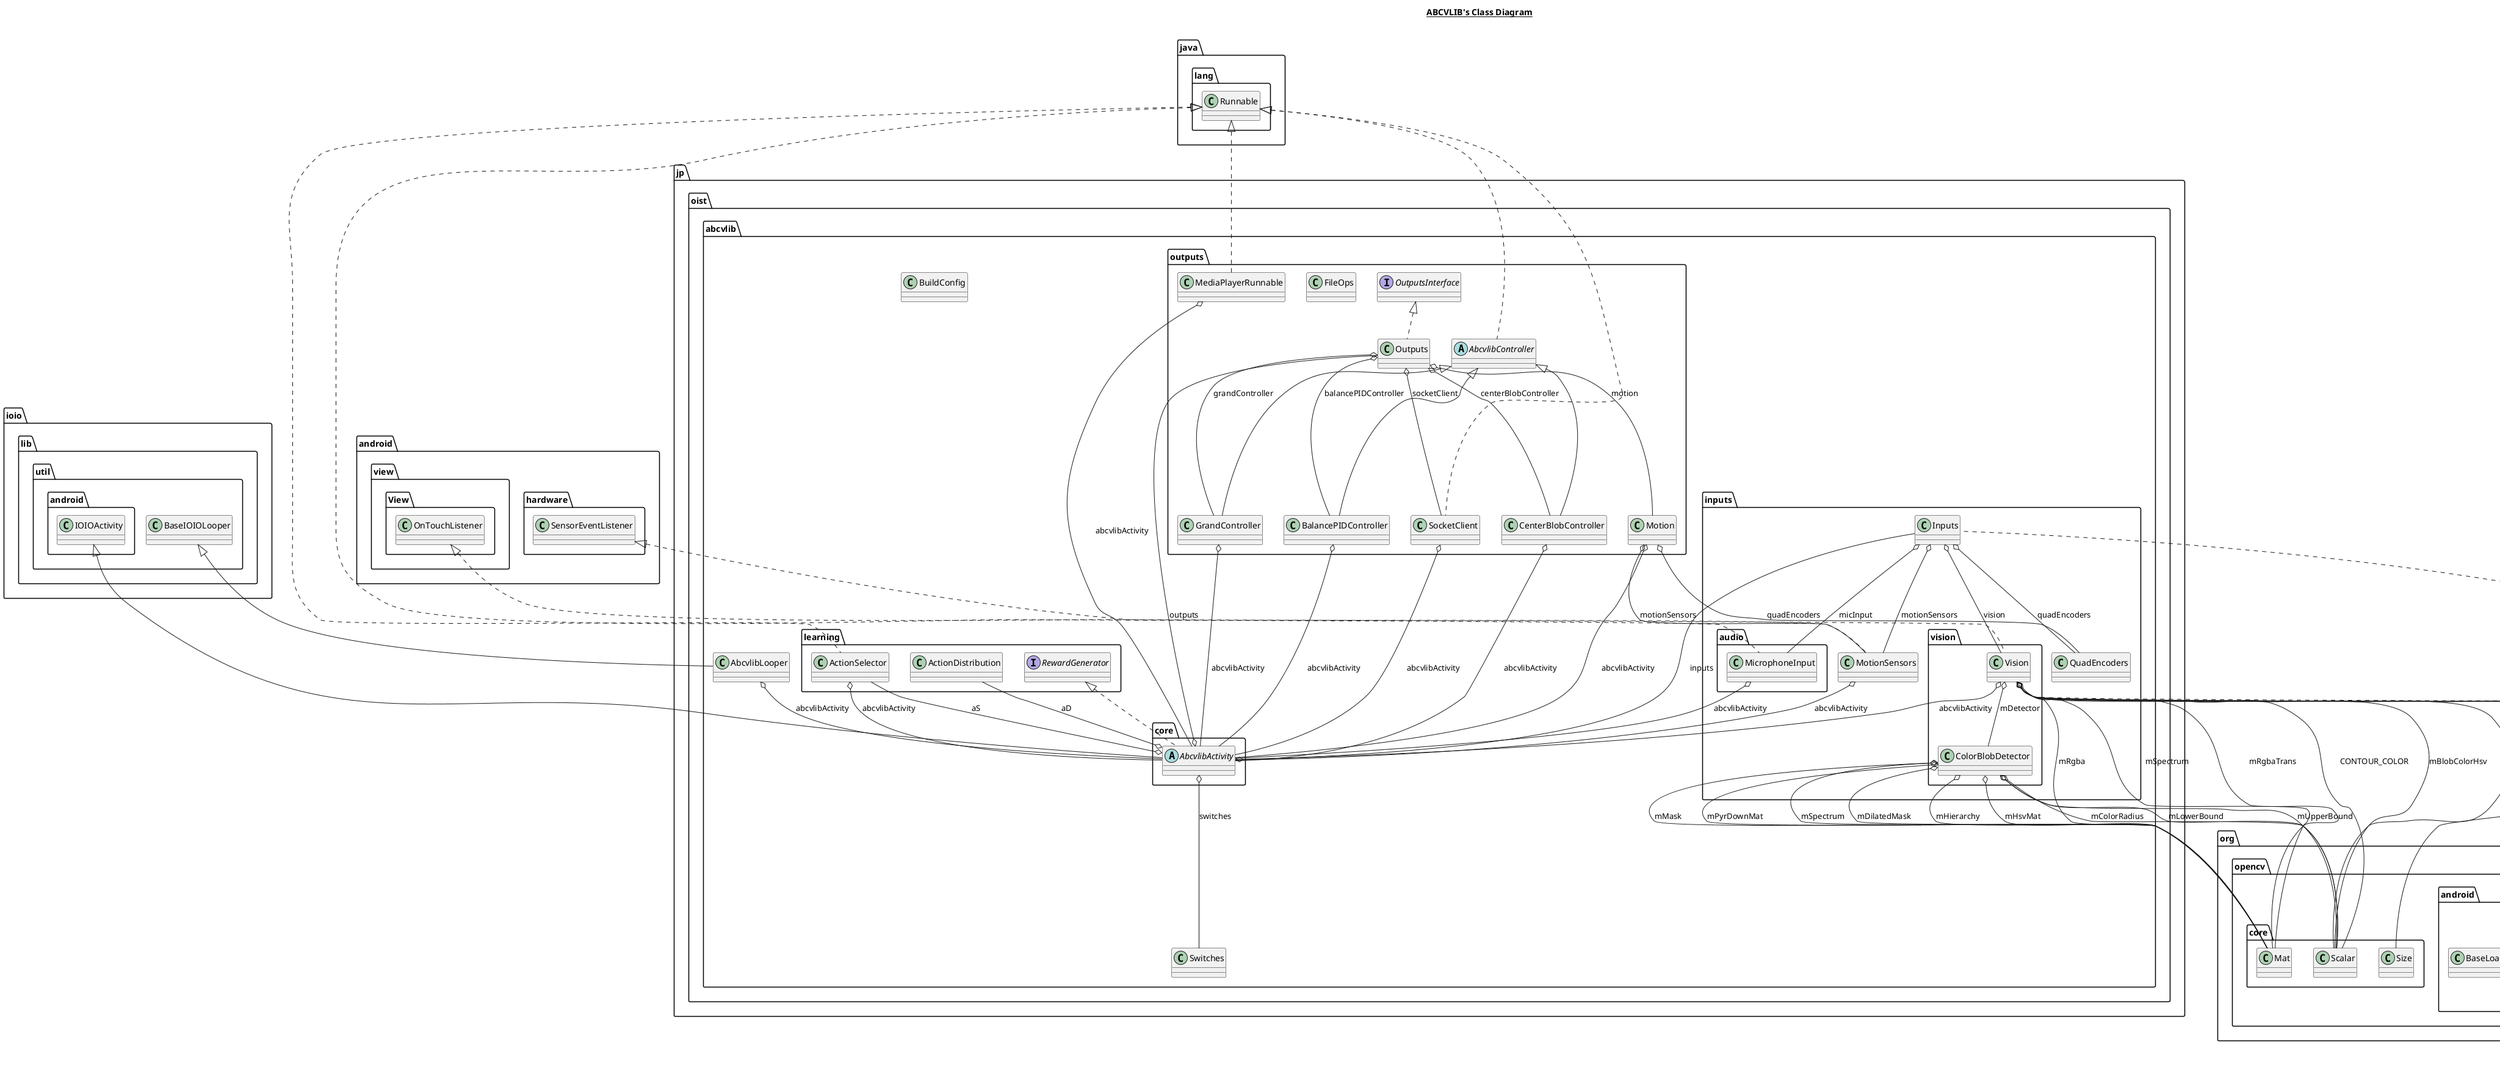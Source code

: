 @startuml

title __ABCVLIB's Class Diagram__\n

  namespace jp.oist.abcvlib {
    abstract class jp.oist.abcvlib.core.AbcvlibActivity {
    }
  }
  

  namespace jp.oist.abcvlib {
    class jp.oist.abcvlib.AbcvlibLooper {
    }
  }
  

  namespace jp.oist.abcvlib {
    class jp.oist.abcvlib.BuildConfig {
    }
  }
  

  namespace jp.oist.abcvlib {
    class jp.oist.abcvlib.Switches {
    }
  }
  

  namespace jp.oist.abcvlib {
    namespace inputs {
      class jp.oist.abcvlib.inputs.Inputs {
      }
    }
  }
  

  namespace jp.oist.abcvlib {
    namespace inputs {
      class jp.oist.abcvlib.inputs.MotionSensors {
      }
    }
  }
  

  namespace jp.oist.abcvlib {
    namespace inputs {
      class jp.oist.abcvlib.inputs.QuadEncoders {
      }
    }
  }
  

  namespace jp.oist.abcvlib {
    namespace inputs {
      namespace audio {
        class jp.oist.abcvlib.inputs.audio.MicrophoneInput {
        }
      }
    }
  }
  

  namespace jp.oist.abcvlib {
    namespace inputs {
      namespace vision {
        class jp.oist.abcvlib.inputs.vision.ColorBlobDetector {
        }
      }
    }
  }
  

  namespace jp.oist.abcvlib {
    namespace inputs {
      namespace vision {
        class jp.oist.abcvlib.inputs.vision.Vision {
        }
      }
    }
  }
  

  namespace jp.oist.abcvlib {
    namespace learning {
      class jp.oist.abcvlib.learning.ActionDistribution {
      }
    }
  }
  

  namespace jp.oist.abcvlib {
    namespace learning {
      class jp.oist.abcvlib.learning.ActionSelector {
      }
    }
  }
  

  namespace jp.oist.abcvlib {
    namespace learning {
      interface jp.oist.abcvlib.learning.RewardGenerator {
      }
    }
  }
  

  namespace jp.oist.abcvlib {
    namespace outputs {
      abstract class jp.oist.abcvlib.outputs.AbcvlibController {
      }
    }
  }
  

  namespace jp.oist.abcvlib {
    namespace outputs {
      class jp.oist.abcvlib.outputs.BalancePIDController {
      }
    }
  }
  

  namespace jp.oist.abcvlib {
    namespace outputs {
      class jp.oist.abcvlib.outputs.CenterBlobController {
      }
    }
  }
  

  namespace jp.oist.abcvlib {
    namespace outputs {
      class jp.oist.abcvlib.outputs.FileOps {
      }
    }
  }
  

  namespace jp.oist.abcvlib {
    namespace outputs {
      class jp.oist.abcvlib.outputs.GrandController {
      }
    }
  }
  

  namespace jp.oist.abcvlib {
    namespace outputs {
      class jp.oist.abcvlib.outputs.MediaPlayerRunnable {
      }
    }
  }
  

  namespace jp.oist.abcvlib {
    namespace outputs {
      class jp.oist.abcvlib.outputs.Motion {
      }
    }
  }
  

  namespace jp.oist.abcvlib {
    namespace outputs {
      class jp.oist.abcvlib.outputs.Outputs {
      }
    }
  }
  

  namespace jp.oist.abcvlib {
    namespace outputs {
      interface jp.oist.abcvlib.outputs.OutputsInterface {
      }
    }
  }
  

  namespace jp.oist.abcvlib {
    namespace outputs {
      class jp.oist.abcvlib.outputs.SocketClient {
      }
    }
  }
  

  jp.oist.abcvlib.core.AbcvlibActivity .up.|> jp.oist.abcvlib.learning.RewardGenerator
  jp.oist.abcvlib.core.AbcvlibActivity -up-|> ioio.lib.util.android.IOIOActivity
  jp.oist.abcvlib.core.AbcvlibActivity o-- jp.oist.abcvlib.learning.ActionDistribution : aD
  jp.oist.abcvlib.core.AbcvlibActivity o-- jp.oist.abcvlib.learning.ActionSelector : aS
  jp.oist.abcvlib.core.AbcvlibActivity o-- jp.oist.abcvlib.inputs.Inputs : inputs
  jp.oist.abcvlib.core.AbcvlibActivity o-- jp.oist.abcvlib.outputs.Outputs : outputs
  jp.oist.abcvlib.core.AbcvlibActivity o-- jp.oist.abcvlib.Switches : switches
  jp.oist.abcvlib.AbcvlibLooper -up-|> ioio.lib.util.BaseIOIOLooper
  jp.oist.abcvlib.AbcvlibLooper o-- jp.oist.abcvlib.core.AbcvlibActivity : abcvlibActivity
  jp.oist.abcvlib.inputs.Inputs .up.|> org.opencv.android.CameraBridgeViewBase.CvCameraViewListener2
  jp.oist.abcvlib.inputs.Inputs o-- jp.oist.abcvlib.inputs.audio.MicrophoneInput : micInput
  jp.oist.abcvlib.inputs.Inputs o-- jp.oist.abcvlib.inputs.MotionSensors : motionSensors
  jp.oist.abcvlib.inputs.Inputs o-- jp.oist.abcvlib.inputs.QuadEncoders : quadEncoders
  jp.oist.abcvlib.inputs.Inputs o-- jp.oist.abcvlib.inputs.vision.Vision : vision
  jp.oist.abcvlib.inputs.MotionSensors .up.|> android.hardware.SensorEventListener
  jp.oist.abcvlib.inputs.MotionSensors o-- jp.oist.abcvlib.core.AbcvlibActivity : abcvlibActivity
  jp.oist.abcvlib.inputs.audio.MicrophoneInput .up.|> java.lang.Runnable
  jp.oist.abcvlib.inputs.audio.MicrophoneInput o-- jp.oist.abcvlib.core.AbcvlibActivity : abcvlibActivity
  jp.oist.abcvlib.inputs.vision.ColorBlobDetector o-- org.opencv.core.Mat : mDilatedMask
  jp.oist.abcvlib.inputs.vision.ColorBlobDetector o-- org.opencv.core.Mat : mHierarchy
  jp.oist.abcvlib.inputs.vision.ColorBlobDetector o-- org.opencv.core.Mat : mHsvMat
  jp.oist.abcvlib.inputs.vision.ColorBlobDetector o-- org.opencv.core.Mat : mMask
  jp.oist.abcvlib.inputs.vision.ColorBlobDetector o-- org.opencv.core.Mat : mPyrDownMat
  jp.oist.abcvlib.inputs.vision.ColorBlobDetector o-- org.opencv.core.Scalar : mColorRadius
  jp.oist.abcvlib.inputs.vision.ColorBlobDetector o-- org.opencv.core.Scalar : mLowerBound
  jp.oist.abcvlib.inputs.vision.ColorBlobDetector o-- org.opencv.core.Mat : mSpectrum
  jp.oist.abcvlib.inputs.vision.ColorBlobDetector o-- org.opencv.core.Scalar : mUpperBound
  jp.oist.abcvlib.inputs.vision.Vision .up.|> android.view.View.OnTouchListener
  jp.oist.abcvlib.inputs.vision.Vision .up.|> org.opencv.android.CameraBridgeViewBase.CvCameraViewListener2
  jp.oist.abcvlib.inputs.vision.Vision o-- org.opencv.android.CameraBridgeViewBase : mOpenCvCameraView
  jp.oist.abcvlib.inputs.vision.Vision o-- org.opencv.core.Mat : mRgba
  jp.oist.abcvlib.inputs.vision.Vision o-- org.opencv.core.Mat : mRgbaTrans
  jp.oist.abcvlib.inputs.vision.Vision o-- org.opencv.core.Scalar : CONTOUR_COLOR
  jp.oist.abcvlib.inputs.vision.Vision o-- org.opencv.core.Size : SPECTRUM_SIZE
  jp.oist.abcvlib.inputs.vision.Vision o-- org.opencv.core.Scalar : mBlobColorHsv
  jp.oist.abcvlib.inputs.vision.Vision o-- org.opencv.core.Scalar : mBlobColorRgba
  jp.oist.abcvlib.inputs.vision.Vision o-- jp.oist.abcvlib.inputs.vision.ColorBlobDetector : mDetector
  jp.oist.abcvlib.inputs.vision.Vision o-- org.opencv.core.Mat : mSpectrum
  jp.oist.abcvlib.inputs.vision.Vision o-- jp.oist.abcvlib.core.AbcvlibActivity : abcvlibActivity
  jp.oist.abcvlib.inputs.vision.Vision o-- org.opencv.android.BaseLoaderCallback : mLoaderCallback
  jp.oist.abcvlib.learning.ActionSelector .up.|> java.lang.Runnable
  jp.oist.abcvlib.learning.ActionSelector o-- jp.oist.abcvlib.core.AbcvlibActivity : abcvlibActivity
  jp.oist.abcvlib.outputs.AbcvlibController .up.|> java.lang.Runnable
  jp.oist.abcvlib.outputs.AbcvlibController o-- jp.oist.abcvlib.outputs.AbcvlibController.Output : output
  jp.oist.abcvlib.outputs.BalancePIDController -up-|> jp.oist.abcvlib.outputs.AbcvlibController
  jp.oist.abcvlib.outputs.BalancePIDController o-- jp.oist.abcvlib.core.AbcvlibActivity : abcvlibActivity
  jp.oist.abcvlib.outputs.CenterBlobController -up-|> jp.oist.abcvlib.outputs.AbcvlibController
  jp.oist.abcvlib.outputs.CenterBlobController o-- jp.oist.abcvlib.core.AbcvlibActivity : abcvlibActivity
  jp.oist.abcvlib.outputs.GrandController -up-|> jp.oist.abcvlib.outputs.AbcvlibController
  jp.oist.abcvlib.outputs.GrandController o-- jp.oist.abcvlib.core.AbcvlibActivity : abcvlibActivity
  jp.oist.abcvlib.outputs.MediaPlayerRunnable .up.|> java.lang.Runnable
  jp.oist.abcvlib.outputs.MediaPlayerRunnable o-- jp.oist.abcvlib.core.AbcvlibActivity : abcvlibActivity
  jp.oist.abcvlib.outputs.Motion o-- jp.oist.abcvlib.core.AbcvlibActivity : abcvlibActivity
  jp.oist.abcvlib.outputs.Motion o-- jp.oist.abcvlib.inputs.MotionSensors : motionSensors
  jp.oist.abcvlib.outputs.Motion o-- jp.oist.abcvlib.inputs.QuadEncoders : quadEncoders
  jp.oist.abcvlib.outputs.Outputs .up.|> jp.oist.abcvlib.outputs.OutputsInterface
  jp.oist.abcvlib.outputs.Outputs o-- jp.oist.abcvlib.outputs.BalancePIDController : balancePIDController
  jp.oist.abcvlib.outputs.Outputs o-- jp.oist.abcvlib.outputs.Motion : motion
  jp.oist.abcvlib.outputs.Outputs o-- jp.oist.abcvlib.outputs.SocketClient : socketClient
  jp.oist.abcvlib.outputs.Outputs o-- jp.oist.abcvlib.outputs.CenterBlobController : centerBlobController
  jp.oist.abcvlib.outputs.Outputs o-- jp.oist.abcvlib.outputs.GrandController : grandController
  jp.oist.abcvlib.outputs.SocketClient .up.|> java.lang.Runnable
  jp.oist.abcvlib.outputs.SocketClient o-- jp.oist.abcvlib.core.AbcvlibActivity : abcvlibActivity


right footer


PlantUML diagram generated by SketchIt! (https://bitbucket.org/pmesmeur/sketch.it)
For more information about this tool, please contact philippe.mesmeur@gmail.com
endfooter

@enduml
